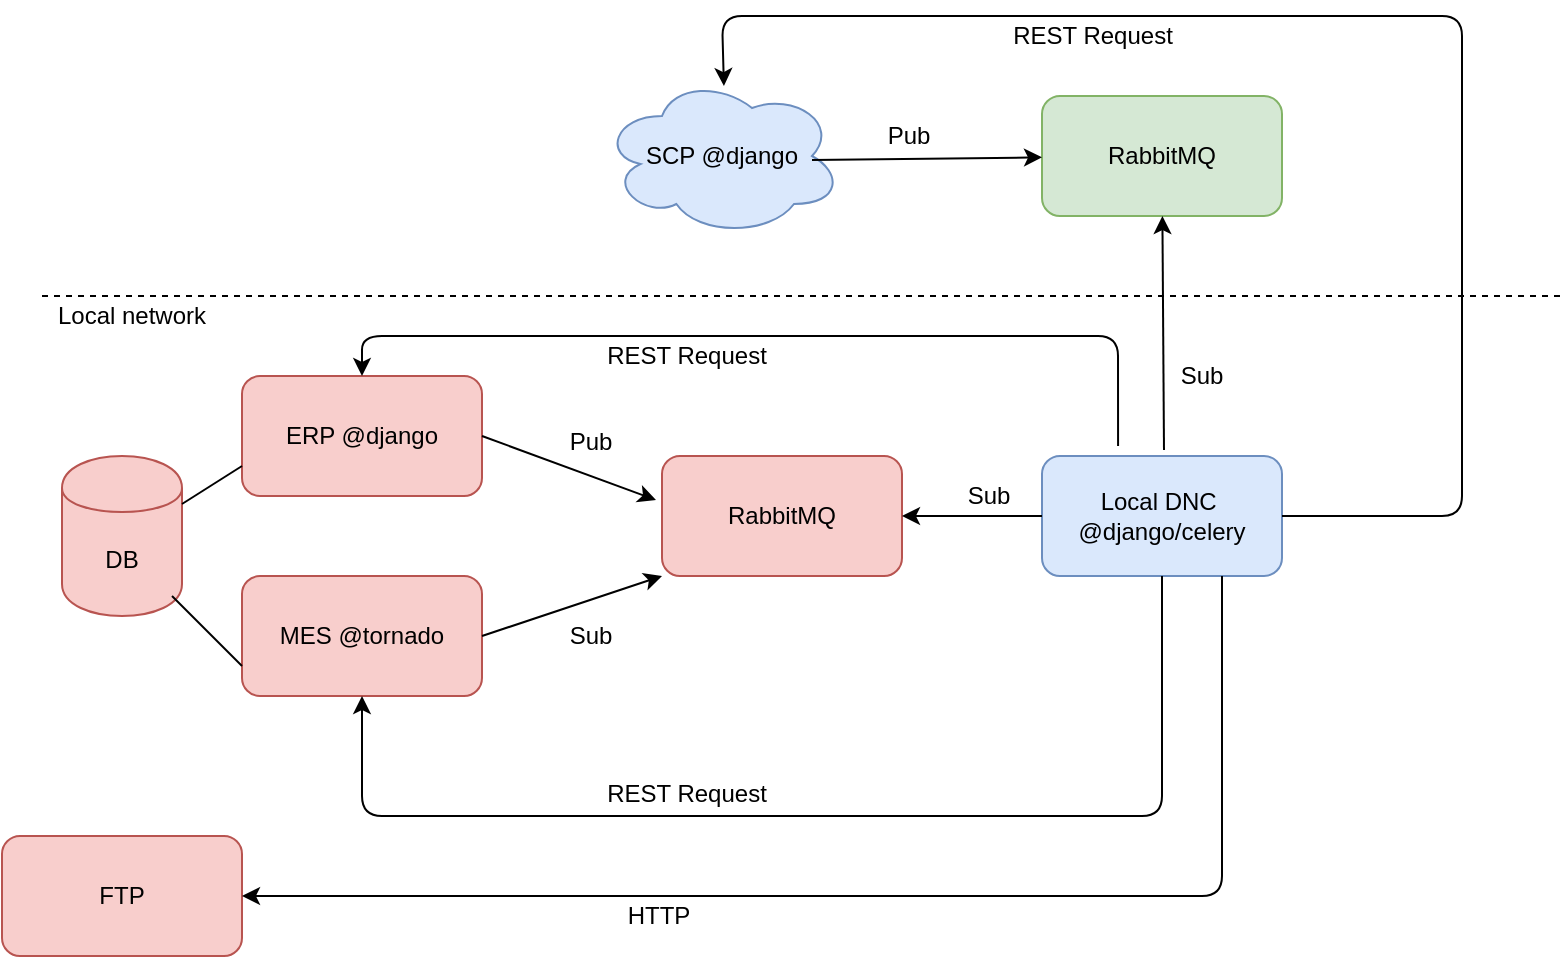 <mxfile version="12.9.6" type="github">
  <diagram id="IO_uA8M8Lwz-29jYXwN9" name="Page-1">
    <mxGraphModel dx="1197" dy="715" grid="1" gridSize="10" guides="1" tooltips="1" connect="1" arrows="1" fold="1" page="1" pageScale="1" pageWidth="827" pageHeight="1169" math="0" shadow="0">
      <root>
        <mxCell id="0" />
        <mxCell id="1" parent="0" />
        <mxCell id="Xiy4EZr_T1XMQOzwiHUt-3" value="" style="endArrow=none;dashed=1;html=1;" edge="1" parent="1">
          <mxGeometry width="50" height="50" relative="1" as="geometry">
            <mxPoint x="60" y="340" as="sourcePoint" />
            <mxPoint x="820" y="340" as="targetPoint" />
          </mxGeometry>
        </mxCell>
        <mxCell id="Xiy4EZr_T1XMQOzwiHUt-4" value="&lt;div&gt;Local network&lt;/div&gt;" style="text;html=1;strokeColor=none;fillColor=none;align=center;verticalAlign=middle;whiteSpace=wrap;rounded=0;" vertex="1" parent="1">
          <mxGeometry x="60" y="340" width="90" height="20" as="geometry" />
        </mxCell>
        <mxCell id="Xiy4EZr_T1XMQOzwiHUt-5" value="SCP @django" style="ellipse;shape=cloud;whiteSpace=wrap;html=1;fillColor=#dae8fc;strokeColor=#6c8ebf;" vertex="1" parent="1">
          <mxGeometry x="340" y="230" width="120" height="80" as="geometry" />
        </mxCell>
        <mxCell id="Xiy4EZr_T1XMQOzwiHUt-6" value="RabbitMQ" style="rounded=1;whiteSpace=wrap;html=1;fillColor=#d5e8d4;strokeColor=#82b366;" vertex="1" parent="1">
          <mxGeometry x="560" y="240" width="120" height="60" as="geometry" />
        </mxCell>
        <mxCell id="Xiy4EZr_T1XMQOzwiHUt-7" value="ERP @django" style="rounded=1;whiteSpace=wrap;html=1;fillColor=#f8cecc;strokeColor=#b85450;" vertex="1" parent="1">
          <mxGeometry x="160" y="380" width="120" height="60" as="geometry" />
        </mxCell>
        <mxCell id="Xiy4EZr_T1XMQOzwiHUt-8" value="MES @tornado" style="rounded=1;whiteSpace=wrap;html=1;fillColor=#f8cecc;strokeColor=#b85450;" vertex="1" parent="1">
          <mxGeometry x="160" y="480" width="120" height="60" as="geometry" />
        </mxCell>
        <mxCell id="Xiy4EZr_T1XMQOzwiHUt-9" value="DB" style="shape=cylinder;whiteSpace=wrap;html=1;boundedLbl=1;backgroundOutline=1;fillColor=#f8cecc;strokeColor=#b85450;" vertex="1" parent="1">
          <mxGeometry x="70" y="420" width="60" height="80" as="geometry" />
        </mxCell>
        <mxCell id="Xiy4EZr_T1XMQOzwiHUt-10" value="" style="endArrow=none;html=1;exitX=1;exitY=0.3;exitDx=0;exitDy=0;entryX=0;entryY=0.75;entryDx=0;entryDy=0;" edge="1" parent="1" source="Xiy4EZr_T1XMQOzwiHUt-9" target="Xiy4EZr_T1XMQOzwiHUt-7">
          <mxGeometry width="50" height="50" relative="1" as="geometry">
            <mxPoint x="110" y="410" as="sourcePoint" />
            <mxPoint x="160" y="360" as="targetPoint" />
          </mxGeometry>
        </mxCell>
        <mxCell id="Xiy4EZr_T1XMQOzwiHUt-11" value="" style="endArrow=none;html=1;exitX=0;exitY=0.75;exitDx=0;exitDy=0;" edge="1" parent="1" source="Xiy4EZr_T1XMQOzwiHUt-8">
          <mxGeometry width="50" height="50" relative="1" as="geometry">
            <mxPoint x="150" y="510" as="sourcePoint" />
            <mxPoint x="125" y="490" as="targetPoint" />
          </mxGeometry>
        </mxCell>
        <mxCell id="Xiy4EZr_T1XMQOzwiHUt-13" value="Local DNC&amp;nbsp; @django/celery" style="rounded=1;whiteSpace=wrap;html=1;fillColor=#dae8fc;strokeColor=#6c8ebf;" vertex="1" parent="1">
          <mxGeometry x="560" y="420" width="120" height="60" as="geometry" />
        </mxCell>
        <mxCell id="Xiy4EZr_T1XMQOzwiHUt-14" value="RabbitMQ" style="rounded=1;whiteSpace=wrap;html=1;fillColor=#f8cecc;strokeColor=#b85450;" vertex="1" parent="1">
          <mxGeometry x="370" y="420" width="120" height="60" as="geometry" />
        </mxCell>
        <mxCell id="Xiy4EZr_T1XMQOzwiHUt-17" value="" style="endArrow=classic;html=1;entryX=-0.025;entryY=0.367;entryDx=0;entryDy=0;entryPerimeter=0;" edge="1" parent="1" target="Xiy4EZr_T1XMQOzwiHUt-14">
          <mxGeometry width="50" height="50" relative="1" as="geometry">
            <mxPoint x="280" y="410" as="sourcePoint" />
            <mxPoint x="330" y="360" as="targetPoint" />
          </mxGeometry>
        </mxCell>
        <mxCell id="Xiy4EZr_T1XMQOzwiHUt-19" value="Pub" style="text;html=1;align=center;verticalAlign=middle;resizable=0;points=[];autosize=1;" vertex="1" parent="1">
          <mxGeometry x="314" y="403" width="40" height="20" as="geometry" />
        </mxCell>
        <mxCell id="Xiy4EZr_T1XMQOzwiHUt-20" value="Sub" style="text;html=1;align=center;verticalAlign=middle;resizable=0;points=[];autosize=1;" vertex="1" parent="1">
          <mxGeometry x="314" y="500" width="40" height="20" as="geometry" />
        </mxCell>
        <mxCell id="Xiy4EZr_T1XMQOzwiHUt-21" value="" style="endArrow=classic;html=1;" edge="1" parent="1" target="Xiy4EZr_T1XMQOzwiHUt-6">
          <mxGeometry width="50" height="50" relative="1" as="geometry">
            <mxPoint x="445" y="272" as="sourcePoint" />
            <mxPoint x="530" y="120" as="targetPoint" />
          </mxGeometry>
        </mxCell>
        <mxCell id="Xiy4EZr_T1XMQOzwiHUt-22" value="Pub" style="text;html=1;align=center;verticalAlign=middle;resizable=0;points=[];autosize=1;" vertex="1" parent="1">
          <mxGeometry x="473" y="250" width="40" height="20" as="geometry" />
        </mxCell>
        <mxCell id="Xiy4EZr_T1XMQOzwiHUt-25" value="Sub" style="text;html=1;strokeColor=none;fillColor=none;align=center;verticalAlign=middle;whiteSpace=wrap;rounded=0;" vertex="1" parent="1">
          <mxGeometry x="620" y="370" width="40" height="20" as="geometry" />
        </mxCell>
        <mxCell id="Xiy4EZr_T1XMQOzwiHUt-26" value="" style="endArrow=classic;html=1;" edge="1" parent="1" target="Xiy4EZr_T1XMQOzwiHUt-6">
          <mxGeometry width="50" height="50" relative="1" as="geometry">
            <mxPoint x="621" y="417" as="sourcePoint" />
            <mxPoint x="660" y="330" as="targetPoint" />
          </mxGeometry>
        </mxCell>
        <mxCell id="Xiy4EZr_T1XMQOzwiHUt-27" value="" style="endArrow=classic;html=1;entryX=0;entryY=1;entryDx=0;entryDy=0;exitX=1;exitY=0.5;exitDx=0;exitDy=0;" edge="1" parent="1" source="Xiy4EZr_T1XMQOzwiHUt-8" target="Xiy4EZr_T1XMQOzwiHUt-14">
          <mxGeometry width="50" height="50" relative="1" as="geometry">
            <mxPoint x="290" y="510" as="sourcePoint" />
            <mxPoint x="340" y="480" as="targetPoint" />
          </mxGeometry>
        </mxCell>
        <mxCell id="Xiy4EZr_T1XMQOzwiHUt-32" value="" style="endArrow=classic;html=1;entryX=1;entryY=0.5;entryDx=0;entryDy=0;exitX=0;exitY=0.5;exitDx=0;exitDy=0;" edge="1" parent="1" source="Xiy4EZr_T1XMQOzwiHUt-13" target="Xiy4EZr_T1XMQOzwiHUt-14">
          <mxGeometry width="50" height="50" relative="1" as="geometry">
            <mxPoint x="530" y="450" as="sourcePoint" />
            <mxPoint x="580" y="400" as="targetPoint" />
          </mxGeometry>
        </mxCell>
        <mxCell id="Xiy4EZr_T1XMQOzwiHUt-33" value="Sub" style="text;html=1;align=center;verticalAlign=middle;resizable=0;points=[];autosize=1;" vertex="1" parent="1">
          <mxGeometry x="513" y="430" width="40" height="20" as="geometry" />
        </mxCell>
        <mxCell id="Xiy4EZr_T1XMQOzwiHUt-34" value="" style="endArrow=classic;html=1;exitX=0.5;exitY=1;exitDx=0;exitDy=0;entryX=0.5;entryY=1;entryDx=0;entryDy=0;" edge="1" parent="1" source="Xiy4EZr_T1XMQOzwiHUt-13" target="Xiy4EZr_T1XMQOzwiHUt-8">
          <mxGeometry width="50" height="50" relative="1" as="geometry">
            <mxPoint x="620" y="570" as="sourcePoint" />
            <mxPoint x="110" y="600" as="targetPoint" />
            <Array as="points">
              <mxPoint x="620" y="600" />
              <mxPoint x="220" y="600" />
            </Array>
          </mxGeometry>
        </mxCell>
        <mxCell id="Xiy4EZr_T1XMQOzwiHUt-35" value="REST Request" style="text;html=1;align=center;verticalAlign=middle;resizable=0;points=[];autosize=1;" vertex="1" parent="1">
          <mxGeometry x="337" y="579" width="90" height="20" as="geometry" />
        </mxCell>
        <mxCell id="Xiy4EZr_T1XMQOzwiHUt-36" value="" style="endArrow=classic;html=1;exitX=0.317;exitY=-0.083;exitDx=0;exitDy=0;exitPerimeter=0;entryX=0.5;entryY=0;entryDx=0;entryDy=0;" edge="1" parent="1" source="Xiy4EZr_T1XMQOzwiHUt-13" target="Xiy4EZr_T1XMQOzwiHUt-7">
          <mxGeometry width="50" height="50" relative="1" as="geometry">
            <mxPoint x="580" y="420" as="sourcePoint" />
            <mxPoint x="230" y="370" as="targetPoint" />
            <Array as="points">
              <mxPoint x="598" y="360" />
              <mxPoint x="220" y="360" />
            </Array>
          </mxGeometry>
        </mxCell>
        <mxCell id="Xiy4EZr_T1XMQOzwiHUt-37" value="REST Request" style="text;html=1;align=center;verticalAlign=middle;resizable=0;points=[];autosize=1;" vertex="1" parent="1">
          <mxGeometry x="337" y="360" width="90" height="20" as="geometry" />
        </mxCell>
        <mxCell id="Xiy4EZr_T1XMQOzwiHUt-38" value="" style="endArrow=classic;html=1;exitX=1;exitY=0.5;exitDx=0;exitDy=0;entryX=0.508;entryY=0.063;entryDx=0;entryDy=0;entryPerimeter=0;" edge="1" parent="1" source="Xiy4EZr_T1XMQOzwiHUt-13" target="Xiy4EZr_T1XMQOzwiHUt-5">
          <mxGeometry width="50" height="50" relative="1" as="geometry">
            <mxPoint x="720" y="450" as="sourcePoint" />
            <mxPoint x="360" y="200" as="targetPoint" />
            <Array as="points">
              <mxPoint x="770" y="450" />
              <mxPoint x="770" y="200" />
              <mxPoint x="400" y="200" />
            </Array>
          </mxGeometry>
        </mxCell>
        <mxCell id="Xiy4EZr_T1XMQOzwiHUt-39" value="REST Request" style="text;html=1;align=center;verticalAlign=middle;resizable=0;points=[];autosize=1;" vertex="1" parent="1">
          <mxGeometry x="540" y="200" width="90" height="20" as="geometry" />
        </mxCell>
        <mxCell id="Xiy4EZr_T1XMQOzwiHUt-44" value="FTP" style="rounded=1;whiteSpace=wrap;html=1;fillColor=#f8cecc;strokeColor=#b85450;" vertex="1" parent="1">
          <mxGeometry x="40" y="610" width="120" height="60" as="geometry" />
        </mxCell>
        <mxCell id="Xiy4EZr_T1XMQOzwiHUt-45" value="" style="endArrow=classic;html=1;exitX=0.75;exitY=1;exitDx=0;exitDy=0;entryX=1;entryY=0.5;entryDx=0;entryDy=0;" edge="1" parent="1" source="Xiy4EZr_T1XMQOzwiHUt-13" target="Xiy4EZr_T1XMQOzwiHUt-44">
          <mxGeometry width="50" height="50" relative="1" as="geometry">
            <mxPoint x="660" y="560" as="sourcePoint" />
            <mxPoint x="650" y="680" as="targetPoint" />
            <Array as="points">
              <mxPoint x="650" y="640" />
            </Array>
          </mxGeometry>
        </mxCell>
        <mxCell id="Xiy4EZr_T1XMQOzwiHUt-46" value="HTTP" style="text;html=1;align=center;verticalAlign=middle;resizable=0;points=[];autosize=1;" vertex="1" parent="1">
          <mxGeometry x="343" y="640" width="50" height="20" as="geometry" />
        </mxCell>
      </root>
    </mxGraphModel>
  </diagram>
</mxfile>
